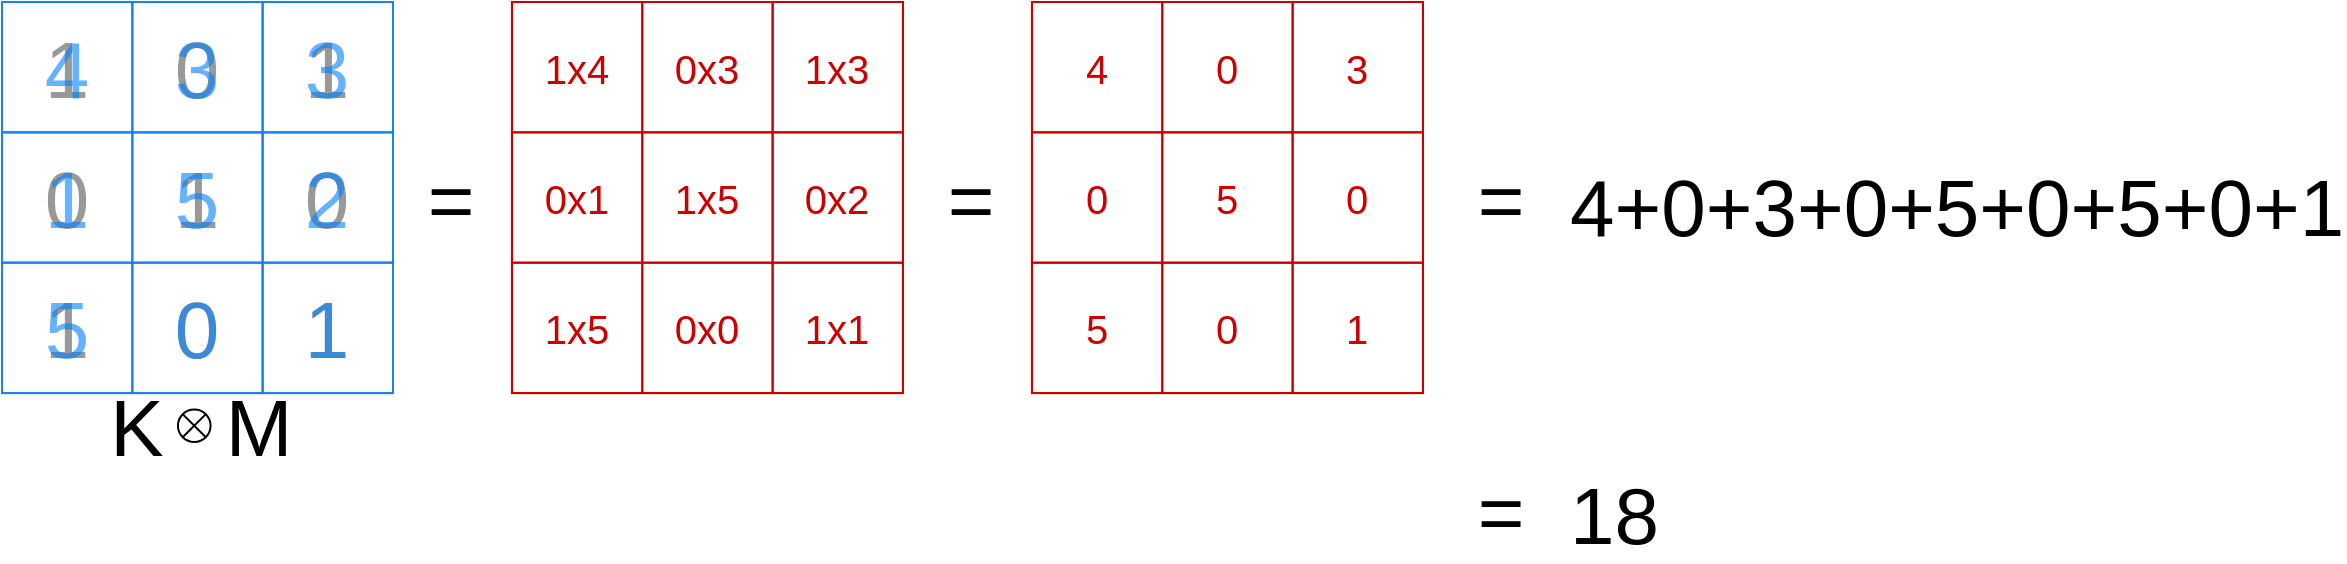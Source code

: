 <mxGraphModel dx="591" dy="574" grid="1" gridSize="10" guides="1" tooltips="1" connect="1" arrows="1" fold="1" page="1" pageScale="1" pageWidth="827" pageHeight="1169" background="#ffffff"><root><mxCell id="0"/><mxCell id="1" parent="0"/><mxCell id="101" value="" style="group;container=1;" vertex="1" connectable="0" parent="1"><mxGeometry x="45" y="70" width="501" height="220" as="geometry"/></mxCell><mxCell id="12" value="" style="group;fillColor=none;strokeColor=#999999;fontColor=#999999;fontSize=40;" parent="101" vertex="1" connectable="0"><mxGeometry width="195.512" height="195.556" as="geometry"/></mxCell><mxCell id="3" value="1" style="whiteSpace=wrap;html=1;aspect=fixed;fillColor=none;strokeColor=#999999;fontSize=40;fontColor=#999999;" parent="12" vertex="1"><mxGeometry width="65.148" height="65.148" as="geometry"/></mxCell><mxCell id="4" value="0" style="whiteSpace=wrap;html=1;aspect=fixed;strokeColor=#999999;fillColor=none;fontColor=#999999;fontSize=40;" parent="12" vertex="1"><mxGeometry x="65.171" width="65.148" height="65.148" as="geometry"/></mxCell><mxCell id="5" value="1" style="whiteSpace=wrap;html=1;aspect=fixed;fillColor=none;strokeColor=#999999;fontColor=#999999;fontSize=40;" parent="12" vertex="1"><mxGeometry x="130.341" width="65.148" height="65.148" as="geometry"/></mxCell><mxCell id="6" value="0" style="whiteSpace=wrap;html=1;aspect=fixed;fillColor=none;strokeColor=#999999;fontColor=#999999;fontSize=40;" parent="12" vertex="1"><mxGeometry y="65.185" width="65.148" height="65.148" as="geometry"/></mxCell><mxCell id="7" value="1" style="whiteSpace=wrap;html=1;aspect=fixed;fillColor=none;strokeColor=#999999;fontColor=#999999;fontSize=40;" parent="12" vertex="1"><mxGeometry x="65.171" y="65.185" width="65.148" height="65.148" as="geometry"/></mxCell><mxCell id="8" value="0" style="whiteSpace=wrap;html=1;aspect=fixed;fillColor=none;strokeColor=#999999;fontColor=#999999;fontSize=40;" parent="12" vertex="1"><mxGeometry x="130.341" y="65.185" width="65.148" height="65.148" as="geometry"/></mxCell><mxCell id="9" value="1" style="whiteSpace=wrap;html=1;aspect=fixed;fillColor=none;strokeColor=#999999;fontColor=#999999;fontSize=40;" parent="12" vertex="1"><mxGeometry y="130.37" width="65.148" height="65.148" as="geometry"/></mxCell><mxCell id="10" value="0" style="whiteSpace=wrap;html=1;aspect=fixed;fillColor=none;strokeColor=#999999;fontColor=#999999;fontSize=40;" parent="12" vertex="1"><mxGeometry x="65.171" y="130.37" width="65.148" height="65.148" as="geometry"/></mxCell><mxCell id="11" value="1" style="whiteSpace=wrap;html=1;aspect=fixed;fillColor=none;strokeColor=#999999;fontColor=#999999;fontSize=40;" parent="12" vertex="1"><mxGeometry x="130.341" y="130.37" width="65.148" height="65.148" as="geometry"/></mxCell><mxCell id="14" value="" style="group;fillColor=none;strokeColor=#007FFF;fontColor=#999999;fontSize=40;opacity=60;textOpacity=60;" parent="12" vertex="1" connectable="0"><mxGeometry width="195.512" height="195.556" as="geometry"/></mxCell><mxCell id="15" value="4" style="whiteSpace=wrap;html=1;aspect=fixed;fillColor=none;strokeColor=#007FFF;fontSize=40;fontColor=#007FFF;opacity=60;textOpacity=60;" parent="14" vertex="1"><mxGeometry width="65.148" height="65.148" as="geometry"/></mxCell><mxCell id="16" value="3" style="whiteSpace=wrap;html=1;aspect=fixed;strokeColor=#007FFF;fillColor=none;fontColor=#007FFF;fontSize=40;opacity=60;textOpacity=60;" parent="14" vertex="1"><mxGeometry x="65.171" width="65.148" height="65.148" as="geometry"/></mxCell><mxCell id="17" value="3" style="whiteSpace=wrap;html=1;aspect=fixed;fillColor=none;strokeColor=#007FFF;fontColor=#007FFF;fontSize=40;opacity=60;textOpacity=60;" parent="14" vertex="1"><mxGeometry x="130.341" width="65.148" height="65.148" as="geometry"/></mxCell><mxCell id="18" value="1" style="whiteSpace=wrap;html=1;aspect=fixed;fillColor=none;strokeColor=#007FFF;fontColor=#007FFF;fontSize=40;opacity=60;textOpacity=60;" parent="14" vertex="1"><mxGeometry y="65.185" width="65.148" height="65.148" as="geometry"/></mxCell><mxCell id="19" value="5" style="whiteSpace=wrap;html=1;aspect=fixed;fillColor=none;strokeColor=#007FFF;fontColor=#007FFF;fontSize=40;opacity=60;textOpacity=60;" parent="14" vertex="1"><mxGeometry x="65.171" y="65.185" width="65.148" height="65.148" as="geometry"/></mxCell><mxCell id="20" value="2" style="whiteSpace=wrap;html=1;aspect=fixed;fillColor=none;strokeColor=#007FFF;fontColor=#007FFF;fontSize=40;opacity=60;textOpacity=60;" parent="14" vertex="1"><mxGeometry x="130.341" y="65.185" width="65.148" height="65.148" as="geometry"/></mxCell><mxCell id="21" value="5" style="whiteSpace=wrap;html=1;aspect=fixed;fillColor=none;strokeColor=#007FFF;fontColor=#007FFF;fontSize=40;opacity=60;textOpacity=60;" parent="14" vertex="1"><mxGeometry y="130.37" width="65.148" height="65.148" as="geometry"/></mxCell><mxCell id="22" value="0" style="whiteSpace=wrap;html=1;aspect=fixed;fillColor=none;strokeColor=#007FFF;fontColor=#007FFF;fontSize=40;opacity=60;textOpacity=60;" parent="14" vertex="1"><mxGeometry x="65.171" y="130.37" width="65.148" height="65.148" as="geometry"/></mxCell><mxCell id="23" value="1" style="whiteSpace=wrap;html=1;aspect=fixed;fillColor=none;strokeColor=#007FFF;fontColor=#007FFF;fontSize=40;opacity=60;textOpacity=60;" parent="14" vertex="1"><mxGeometry x="130.341" y="130.37" width="65.148" height="65.148" as="geometry"/></mxCell><mxCell id="24" value="K" style="text;html=1;strokeColor=none;fillColor=none;align=center;verticalAlign=middle;whiteSpace=wrap;rounded=0;fontSize=40;fontColor=#000000;" parent="101" vertex="1"><mxGeometry x="51.322" y="203.704" width="32.585" height="16.296" as="geometry"/></mxCell><mxCell id="25" value="M" style="text;html=1;strokeColor=none;fillColor=none;align=center;verticalAlign=middle;whiteSpace=wrap;rounded=0;fontSize=40;fontColor=#000000;" parent="101" vertex="1"><mxGeometry x="112.42" y="203.704" width="32.585" height="16.296" as="geometry"/></mxCell><mxCell id="26" value="" style="shape=sumEllipse;perimeter=ellipsePerimeter;whiteSpace=wrap;html=1;" parent="101" vertex="1"><mxGeometry x="87.98" y="203.704" width="16.293" height="16.296" as="geometry"/></mxCell><mxCell id="29" value="=" style="text;html=1;strokeColor=none;fillColor=none;align=center;verticalAlign=middle;whiteSpace=wrap;rounded=0;fontSize=40;fontColor=#000000;" parent="101" vertex="1"><mxGeometry x="207.732" y="89.63" width="32.585" height="16.296" as="geometry"/></mxCell><mxCell id="90" value="" style="group;fillColor=none;strokeColor=#CC0000;fontColor=#CC0000;fontSize=20;" parent="101" vertex="1" connectable="0"><mxGeometry x="254.98" width="195.512" height="195.556" as="geometry"/></mxCell><mxCell id="91" value="1x4" style="whiteSpace=wrap;html=1;aspect=fixed;fillColor=none;strokeColor=#CC0000;fontSize=20;fontColor=#CC0000;" parent="90" vertex="1"><mxGeometry width="65.148" height="65.148" as="geometry"/></mxCell><mxCell id="92" value="0x3" style="whiteSpace=wrap;html=1;aspect=fixed;strokeColor=#CC0000;fillColor=none;fontColor=#CC0000;fontSize=20;" parent="90" vertex="1"><mxGeometry x="65.171" width="65.148" height="65.148" as="geometry"/></mxCell><mxCell id="93" value="1x3" style="whiteSpace=wrap;html=1;aspect=fixed;fillColor=none;strokeColor=#CC0000;fontColor=#CC0000;fontSize=20;" parent="90" vertex="1"><mxGeometry x="130.341" width="65.148" height="65.148" as="geometry"/></mxCell><mxCell id="94" value="0x1" style="whiteSpace=wrap;html=1;aspect=fixed;fillColor=none;strokeColor=#CC0000;fontColor=#CC0000;fontSize=20;" parent="90" vertex="1"><mxGeometry y="65.185" width="65.148" height="65.148" as="geometry"/></mxCell><mxCell id="95" value="1x5" style="whiteSpace=wrap;html=1;aspect=fixed;fillColor=none;strokeColor=#CC0000;fontColor=#CC0000;fontSize=20;" parent="90" vertex="1"><mxGeometry x="65.171" y="65.185" width="65.148" height="65.148" as="geometry"/></mxCell><mxCell id="96" value="0x2" style="whiteSpace=wrap;html=1;aspect=fixed;fillColor=none;strokeColor=#CC0000;fontColor=#CC0000;fontSize=20;" parent="90" vertex="1"><mxGeometry x="130.341" y="65.185" width="65.148" height="65.148" as="geometry"/></mxCell><mxCell id="97" value="1x5" style="whiteSpace=wrap;html=1;aspect=fixed;fillColor=none;strokeColor=#CC0000;fontColor=#CC0000;fontSize=20;" parent="90" vertex="1"><mxGeometry y="130.37" width="65.148" height="65.148" as="geometry"/></mxCell><mxCell id="98" value="0x0" style="whiteSpace=wrap;html=1;aspect=fixed;fillColor=none;strokeColor=#CC0000;fontColor=#CC0000;fontSize=20;" parent="90" vertex="1"><mxGeometry x="65.171" y="130.37" width="65.148" height="65.148" as="geometry"/></mxCell><mxCell id="99" value="1x1" style="whiteSpace=wrap;html=1;aspect=fixed;fillColor=none;strokeColor=#CC0000;fontColor=#CC0000;fontSize=20;" parent="90" vertex="1"><mxGeometry x="130.341" y="130.37" width="65.148" height="65.148" as="geometry"/></mxCell><mxCell id="100" value="=" style="text;html=1;strokeColor=none;fillColor=none;align=center;verticalAlign=middle;whiteSpace=wrap;rounded=0;fontSize=40;fontColor=#000000;" vertex="1" parent="101"><mxGeometry x="468.415" y="89.63" width="32.585" height="16.296" as="geometry"/></mxCell><mxCell id="102" value="" style="group;fillColor=none;strokeColor=#CC0000;fontColor=#CC0000;fontSize=20;" vertex="1" connectable="0" parent="1"><mxGeometry x="559.98" y="70" width="195.512" height="195.556" as="geometry"/></mxCell><mxCell id="103" value="4" style="whiteSpace=wrap;html=1;aspect=fixed;fillColor=none;strokeColor=#CC0000;fontSize=20;fontColor=#CC0000;" vertex="1" parent="102"><mxGeometry width="65.148" height="65.148" as="geometry"/></mxCell><mxCell id="104" value="0" style="whiteSpace=wrap;html=1;aspect=fixed;strokeColor=#CC0000;fillColor=none;fontColor=#CC0000;fontSize=20;" vertex="1" parent="102"><mxGeometry x="65.171" width="65.148" height="65.148" as="geometry"/></mxCell><mxCell id="105" value="3" style="whiteSpace=wrap;html=1;aspect=fixed;fillColor=none;strokeColor=#CC0000;fontColor=#CC0000;fontSize=20;" vertex="1" parent="102"><mxGeometry x="130.341" width="65.148" height="65.148" as="geometry"/></mxCell><mxCell id="106" value="0" style="whiteSpace=wrap;html=1;aspect=fixed;fillColor=none;strokeColor=#CC0000;fontColor=#CC0000;fontSize=20;" vertex="1" parent="102"><mxGeometry y="65.185" width="65.148" height="65.148" as="geometry"/></mxCell><mxCell id="107" value="5" style="whiteSpace=wrap;html=1;aspect=fixed;fillColor=none;strokeColor=#CC0000;fontColor=#CC0000;fontSize=20;" vertex="1" parent="102"><mxGeometry x="65.171" y="65.185" width="65.148" height="65.148" as="geometry"/></mxCell><mxCell id="108" value="0" style="whiteSpace=wrap;html=1;aspect=fixed;fillColor=none;strokeColor=#CC0000;fontColor=#CC0000;fontSize=20;" vertex="1" parent="102"><mxGeometry x="130.341" y="65.185" width="65.148" height="65.148" as="geometry"/></mxCell><mxCell id="109" value="5" style="whiteSpace=wrap;html=1;aspect=fixed;fillColor=none;strokeColor=#CC0000;fontColor=#CC0000;fontSize=20;" vertex="1" parent="102"><mxGeometry y="130.37" width="65.148" height="65.148" as="geometry"/></mxCell><mxCell id="110" value="0" style="whiteSpace=wrap;html=1;aspect=fixed;fillColor=none;strokeColor=#CC0000;fontColor=#CC0000;fontSize=20;" vertex="1" parent="102"><mxGeometry x="65.171" y="130.37" width="65.148" height="65.148" as="geometry"/></mxCell><mxCell id="111" value="1" style="whiteSpace=wrap;html=1;aspect=fixed;fillColor=none;strokeColor=#CC0000;fontColor=#CC0000;fontSize=20;" vertex="1" parent="102"><mxGeometry x="130.341" y="130.37" width="65.148" height="65.148" as="geometry"/></mxCell><mxCell id="113" value="=" style="text;html=1;strokeColor=none;fillColor=none;align=center;verticalAlign=middle;whiteSpace=wrap;rounded=0;fontSize=40;fontColor=#000000;" vertex="1" parent="1"><mxGeometry x="778.415" y="159.63" width="32.585" height="16.296" as="geometry"/></mxCell><mxCell id="114" value="4+0+3+0+5+0+5+0+1" style="text;html=1;strokeColor=none;fillColor=none;align=left;verticalAlign=middle;whiteSpace=wrap;rounded=0;fontSize=40;fontColor=#000000;" vertex="1" parent="1"><mxGeometry x="827.415" y="163.63" width="32.585" height="16.296" as="geometry"/></mxCell><mxCell id="115" value="=" style="text;html=1;strokeColor=none;fillColor=none;align=center;verticalAlign=middle;whiteSpace=wrap;rounded=0;fontSize=40;fontColor=#000000;" vertex="1" parent="1"><mxGeometry x="778.415" y="315.63" width="32.585" height="16.296" as="geometry"/></mxCell><mxCell id="116" value="18" style="text;html=1;strokeColor=none;fillColor=none;align=left;verticalAlign=middle;whiteSpace=wrap;rounded=0;fontSize=40;fontColor=#000000;" vertex="1" parent="1"><mxGeometry x="827.415" y="317.63" width="32.585" height="16.296" as="geometry"/></mxCell></root></mxGraphModel>